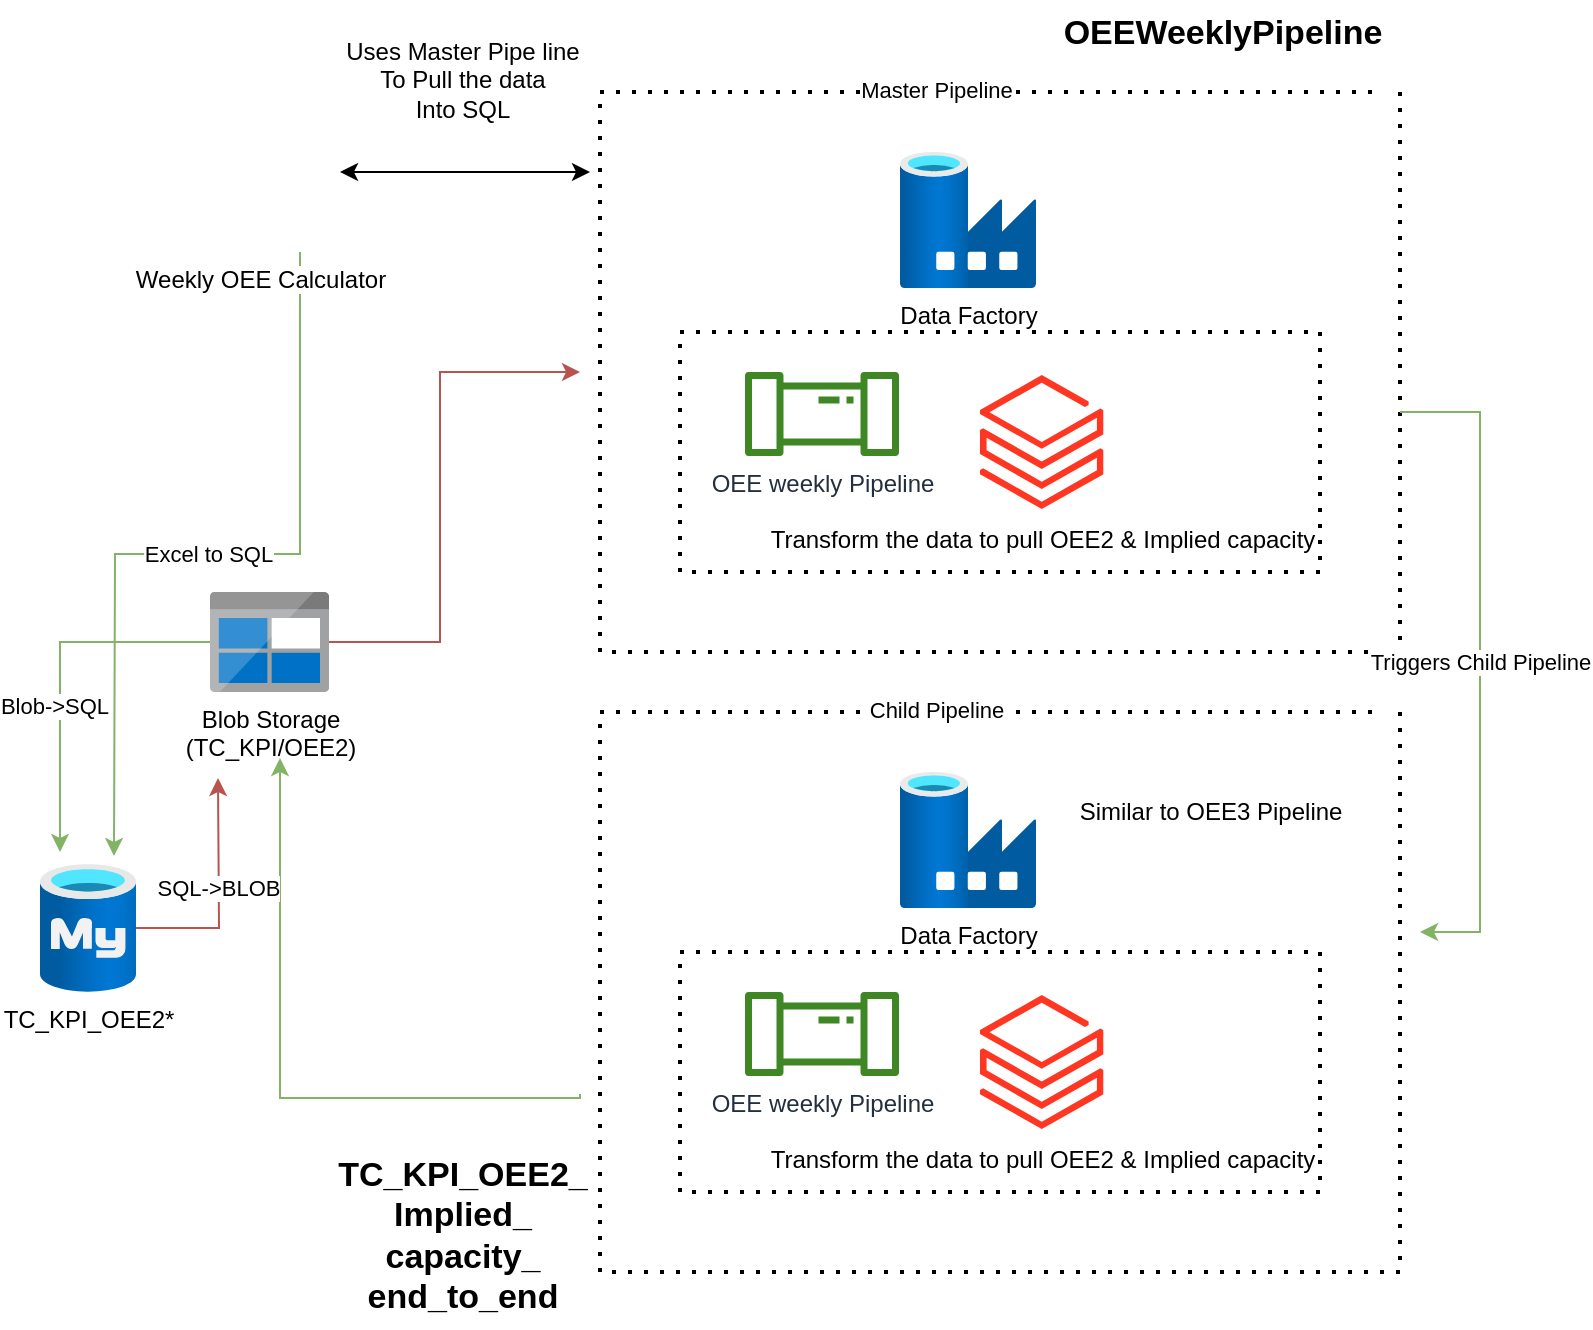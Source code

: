 <mxfile version="20.0.4" type="github">
  <diagram id="WI9T0HZ2pTsCkuznbFz-" name="Page-1">
    <mxGraphModel dx="920" dy="551" grid="0" gridSize="10" guides="1" tooltips="1" connect="1" arrows="1" fold="1" page="1" pageScale="1" pageWidth="827" pageHeight="1169" math="0" shadow="0">
      <root>
        <mxCell id="0" />
        <mxCell id="1" parent="0" />
        <mxCell id="mC8kgNhdGG92MI_CK5uJ-8" value="Excel to SQL" style="edgeStyle=orthogonalEdgeStyle;rounded=0;orthogonalLoop=1;jettySize=auto;html=1;exitX=0.75;exitY=1;exitDx=0;exitDy=0;fillColor=#d5e8d4;strokeColor=#82b366;" parent="1" source="mC8kgNhdGG92MI_CK5uJ-1" edge="1">
          <mxGeometry relative="1" as="geometry">
            <mxPoint x="77" y="442" as="targetPoint" />
          </mxGeometry>
        </mxCell>
        <mxCell id="mC8kgNhdGG92MI_CK5uJ-1" value="Weekly OEE Calculator" style="shape=image;html=1;verticalAlign=top;verticalLabelPosition=bottom;labelBackgroundColor=#ffffff;imageAspect=0;aspect=fixed;image=https://cdn0.iconfinder.com/data/icons/logos-microsoft-office-365/128/Microsoft_Office-02-128.png" parent="1" vertex="1">
          <mxGeometry x="110" y="60" width="80" height="80" as="geometry" />
        </mxCell>
        <mxCell id="mC8kgNhdGG92MI_CK5uJ-2" value="Data Factory" style="aspect=fixed;html=1;points=[];align=center;image;fontSize=12;image=img/lib/azure2/databases/Data_Factory.svg;" parent="1" vertex="1">
          <mxGeometry x="470" y="90" width="68" height="68" as="geometry" />
        </mxCell>
        <mxCell id="mC8kgNhdGG92MI_CK5uJ-3" value="" style="endArrow=none;dashed=1;html=1;dashPattern=1 3;strokeWidth=2;rounded=0;" parent="1" edge="1">
          <mxGeometry width="50" height="50" relative="1" as="geometry">
            <mxPoint x="680" y="180" as="sourcePoint" />
            <mxPoint x="680" y="180" as="targetPoint" />
            <Array as="points">
              <mxPoint x="680" y="300" />
              <mxPoint x="360" y="300" />
              <mxPoint x="360" y="180" />
            </Array>
          </mxGeometry>
        </mxCell>
        <mxCell id="mC8kgNhdGG92MI_CK5uJ-4" value="OEE weekly Pipeline" style="sketch=0;outlineConnect=0;fontColor=#232F3E;gradientColor=none;fillColor=#3F8624;strokeColor=none;dashed=0;verticalLabelPosition=bottom;verticalAlign=top;align=center;html=1;fontSize=12;fontStyle=0;aspect=fixed;pointerEvents=1;shape=mxgraph.aws4.iot_analytics_pipeline;" parent="1" vertex="1">
          <mxGeometry x="392" y="200" width="78" height="42" as="geometry" />
        </mxCell>
        <mxCell id="mC8kgNhdGG92MI_CK5uJ-5" value="Transform the data to pull OEE2 &amp;amp; Implied capacity" style="aspect=fixed;html=1;points=[];align=center;image;fontSize=12;image=img/lib/azure2/analytics/Azure_Databricks.svg;" parent="1" vertex="1">
          <mxGeometry x="510" y="200" width="61.76" height="70" as="geometry" />
        </mxCell>
        <mxCell id="mC8kgNhdGG92MI_CK5uJ-9" style="edgeStyle=orthogonalEdgeStyle;rounded=0;orthogonalLoop=1;jettySize=auto;html=1;fillColor=#f8cecc;strokeColor=#b85450;" parent="1" source="mC8kgNhdGG92MI_CK5uJ-6" edge="1">
          <mxGeometry relative="1" as="geometry">
            <mxPoint x="310" y="200" as="targetPoint" />
            <Array as="points">
              <mxPoint x="240" y="335" />
              <mxPoint x="240" y="200" />
            </Array>
          </mxGeometry>
        </mxCell>
        <mxCell id="mC8kgNhdGG92MI_CK5uJ-27" style="edgeStyle=orthogonalEdgeStyle;rounded=0;orthogonalLoop=1;jettySize=auto;html=1;fillColor=#d5e8d4;strokeColor=#82b366;" parent="1" source="mC8kgNhdGG92MI_CK5uJ-6" edge="1">
          <mxGeometry relative="1" as="geometry">
            <mxPoint x="50" y="440" as="targetPoint" />
            <Array as="points">
              <mxPoint x="50" y="335" />
            </Array>
          </mxGeometry>
        </mxCell>
        <mxCell id="mC8kgNhdGG92MI_CK5uJ-28" value="Blob-&amp;gt;SQL" style="edgeLabel;html=1;align=center;verticalAlign=middle;resizable=0;points=[];" parent="mC8kgNhdGG92MI_CK5uJ-27" vertex="1" connectable="0">
          <mxGeometry x="0.18" y="-3" relative="1" as="geometry">
            <mxPoint y="1" as="offset" />
          </mxGeometry>
        </mxCell>
        <mxCell id="mC8kgNhdGG92MI_CK5uJ-6" value="Blob Storage&lt;br&gt;(TC_KPI/OEE2)" style="sketch=0;aspect=fixed;html=1;points=[];align=center;image;fontSize=12;image=img/lib/mscae/BlobBlock.svg;" parent="1" vertex="1">
          <mxGeometry x="125" y="310" width="59.52" height="50" as="geometry" />
        </mxCell>
        <mxCell id="mC8kgNhdGG92MI_CK5uJ-10" value="" style="endArrow=none;dashed=1;html=1;dashPattern=1 3;strokeWidth=2;rounded=0;" parent="1" edge="1">
          <mxGeometry width="50" height="50" relative="1" as="geometry">
            <mxPoint x="720" y="60" as="sourcePoint" />
            <mxPoint x="710" y="60" as="targetPoint" />
            <Array as="points">
              <mxPoint x="720" y="340" />
              <mxPoint x="320" y="340" />
              <mxPoint x="320" y="60" />
            </Array>
          </mxGeometry>
        </mxCell>
        <mxCell id="mC8kgNhdGG92MI_CK5uJ-13" value="Master Pipeline" style="edgeLabel;html=1;align=center;verticalAlign=middle;resizable=0;points=[];" parent="mC8kgNhdGG92MI_CK5uJ-10" vertex="1" connectable="0">
          <mxGeometry x="0.671" y="1" relative="1" as="geometry">
            <mxPoint as="offset" />
          </mxGeometry>
        </mxCell>
        <mxCell id="mC8kgNhdGG92MI_CK5uJ-14" value="Data Factory" style="aspect=fixed;html=1;points=[];align=center;image;fontSize=12;image=img/lib/azure2/databases/Data_Factory.svg;" parent="1" vertex="1">
          <mxGeometry x="470" y="400" width="68" height="68" as="geometry" />
        </mxCell>
        <mxCell id="mC8kgNhdGG92MI_CK5uJ-15" value="" style="endArrow=none;dashed=1;html=1;dashPattern=1 3;strokeWidth=2;rounded=0;" parent="1" edge="1">
          <mxGeometry width="50" height="50" relative="1" as="geometry">
            <mxPoint x="680" y="490" as="sourcePoint" />
            <mxPoint x="680" y="490" as="targetPoint" />
            <Array as="points">
              <mxPoint x="680" y="610" />
              <mxPoint x="360" y="610" />
              <mxPoint x="360" y="490" />
            </Array>
          </mxGeometry>
        </mxCell>
        <mxCell id="mC8kgNhdGG92MI_CK5uJ-16" value="OEE weekly Pipeline" style="sketch=0;outlineConnect=0;fontColor=#232F3E;gradientColor=none;fillColor=#3F8624;strokeColor=none;dashed=0;verticalLabelPosition=bottom;verticalAlign=top;align=center;html=1;fontSize=12;fontStyle=0;aspect=fixed;pointerEvents=1;shape=mxgraph.aws4.iot_analytics_pipeline;" parent="1" vertex="1">
          <mxGeometry x="392" y="510" width="78" height="42" as="geometry" />
        </mxCell>
        <mxCell id="mC8kgNhdGG92MI_CK5uJ-17" value="Transform the data to pull OEE2 &amp;amp; Implied capacity" style="aspect=fixed;html=1;points=[];align=center;image;fontSize=12;image=img/lib/azure2/analytics/Azure_Databricks.svg;" parent="1" vertex="1">
          <mxGeometry x="510" y="510" width="61.76" height="70" as="geometry" />
        </mxCell>
        <mxCell id="mC8kgNhdGG92MI_CK5uJ-18" value="" style="endArrow=none;dashed=1;html=1;dashPattern=1 3;strokeWidth=2;rounded=0;" parent="1" edge="1">
          <mxGeometry width="50" height="50" relative="1" as="geometry">
            <mxPoint x="720" y="370" as="sourcePoint" />
            <mxPoint x="710" y="370" as="targetPoint" />
            <Array as="points">
              <mxPoint x="720" y="650" />
              <mxPoint x="320" y="650" />
              <mxPoint x="320" y="370" />
            </Array>
          </mxGeometry>
        </mxCell>
        <mxCell id="mC8kgNhdGG92MI_CK5uJ-19" value="Child Pipeline" style="edgeLabel;html=1;align=center;verticalAlign=middle;resizable=0;points=[];" parent="mC8kgNhdGG92MI_CK5uJ-18" vertex="1" connectable="0">
          <mxGeometry x="0.671" y="1" relative="1" as="geometry">
            <mxPoint as="offset" />
          </mxGeometry>
        </mxCell>
        <mxCell id="mC8kgNhdGG92MI_CK5uJ-20" value="Similar to OEE3 Pipeline" style="text;html=1;align=center;verticalAlign=middle;resizable=0;points=[];autosize=1;strokeColor=none;fillColor=none;" parent="1" vertex="1">
          <mxGeometry x="550" y="410" width="150" height="20" as="geometry" />
        </mxCell>
        <mxCell id="mC8kgNhdGG92MI_CK5uJ-21" value="Triggers Child Pipeline" style="endArrow=classic;html=1;rounded=0;fillColor=#d5e8d4;strokeColor=#82b366;" parent="1" edge="1">
          <mxGeometry width="50" height="50" relative="1" as="geometry">
            <mxPoint x="720" y="220" as="sourcePoint" />
            <mxPoint x="730" y="480" as="targetPoint" />
            <Array as="points">
              <mxPoint x="760" y="220" />
              <mxPoint x="760" y="480" />
            </Array>
          </mxGeometry>
        </mxCell>
        <mxCell id="mC8kgNhdGG92MI_CK5uJ-24" value="" style="edgeStyle=elbowEdgeStyle;elbow=vertical;endArrow=classic;html=1;rounded=0;fillColor=#d5e8d4;strokeColor=#82b366;" parent="1" edge="1">
          <mxGeometry width="50" height="50" relative="1" as="geometry">
            <mxPoint x="310" y="561" as="sourcePoint" />
            <mxPoint x="160" y="393" as="targetPoint" />
            <Array as="points">
              <mxPoint x="240" y="563" />
            </Array>
          </mxGeometry>
        </mxCell>
        <mxCell id="iTQKNOXKRj9Fp9jyD3wY-3" style="edgeStyle=orthogonalEdgeStyle;rounded=0;orthogonalLoop=1;jettySize=auto;html=1;fillColor=#f8cecc;strokeColor=#b85450;" parent="1" source="mC8kgNhdGG92MI_CK5uJ-25" edge="1">
          <mxGeometry relative="1" as="geometry">
            <mxPoint x="129" y="403" as="targetPoint" />
          </mxGeometry>
        </mxCell>
        <mxCell id="iTQKNOXKRj9Fp9jyD3wY-4" value="SQL-&amp;gt;BLOB" style="edgeLabel;html=1;align=center;verticalAlign=middle;resizable=0;points=[];" parent="iTQKNOXKRj9Fp9jyD3wY-3" vertex="1" connectable="0">
          <mxGeometry x="0.066" y="1" relative="1" as="geometry">
            <mxPoint as="offset" />
          </mxGeometry>
        </mxCell>
        <mxCell id="mC8kgNhdGG92MI_CK5uJ-25" value="TC_KPI_OEE2*" style="aspect=fixed;html=1;points=[];align=center;image;fontSize=12;image=img/lib/azure2/databases/Azure_Database_MySQL_Server.svg;" parent="1" vertex="1">
          <mxGeometry x="40" y="446" width="48" height="64" as="geometry" />
        </mxCell>
        <mxCell id="mC8kgNhdGG92MI_CK5uJ-29" value="&lt;span style=&quot;font-size: 17px;&quot;&gt;&lt;b&gt;OEEWeeklyPipeline&lt;/b&gt;&lt;/span&gt;" style="text;html=1;align=center;verticalAlign=middle;resizable=0;points=[];autosize=1;strokeColor=none;fillColor=none;" parent="1" vertex="1">
          <mxGeometry x="542" y="14" width="177" height="33" as="geometry" />
        </mxCell>
        <mxCell id="mC8kgNhdGG92MI_CK5uJ-30" value="&lt;b&gt;&lt;font style=&quot;font-size: 17px;&quot;&gt;TC_KPI_OEE2_&lt;br&gt;Implied_&lt;br&gt;capacity_&lt;br&gt;end_to_end&lt;br&gt;&lt;/font&gt;&lt;/b&gt;" style="text;html=1;align=center;verticalAlign=middle;resizable=0;points=[];autosize=1;strokeColor=none;fillColor=none;" parent="1" vertex="1">
          <mxGeometry x="179" y="585" width="143" height="93" as="geometry" />
        </mxCell>
        <mxCell id="VlN2qjHzs9cj8iECd8sd-1" value="" style="endArrow=classic;startArrow=classic;html=1;rounded=0;exitX=1;exitY=0.5;exitDx=0;exitDy=0;" parent="1" source="mC8kgNhdGG92MI_CK5uJ-1" edge="1">
          <mxGeometry width="50" height="50" relative="1" as="geometry">
            <mxPoint x="233" y="131" as="sourcePoint" />
            <mxPoint x="315" y="100" as="targetPoint" />
          </mxGeometry>
        </mxCell>
        <mxCell id="VlN2qjHzs9cj8iECd8sd-2" value="Uses Master Pipe line&lt;br&gt;To Pull the data&lt;br&gt;Into SQL" style="text;html=1;align=center;verticalAlign=middle;resizable=0;points=[];autosize=1;strokeColor=none;fillColor=none;" parent="1" vertex="1">
          <mxGeometry x="187" y="31" width="127" height="46" as="geometry" />
        </mxCell>
      </root>
    </mxGraphModel>
  </diagram>
</mxfile>
